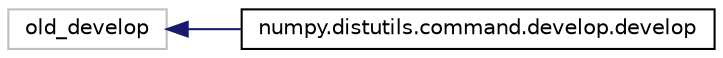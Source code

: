 digraph "Graphical Class Hierarchy"
{
 // LATEX_PDF_SIZE
  edge [fontname="Helvetica",fontsize="10",labelfontname="Helvetica",labelfontsize="10"];
  node [fontname="Helvetica",fontsize="10",shape=record];
  rankdir="LR";
  Node10074 [label="old_develop",height=0.2,width=0.4,color="grey75", fillcolor="white", style="filled",tooltip=" "];
  Node10074 -> Node0 [dir="back",color="midnightblue",fontsize="10",style="solid",fontname="Helvetica"];
  Node0 [label="numpy.distutils.command.develop.develop",height=0.2,width=0.4,color="black", fillcolor="white", style="filled",URL="$classnumpy_1_1distutils_1_1command_1_1develop_1_1develop.html",tooltip=" "];
}
